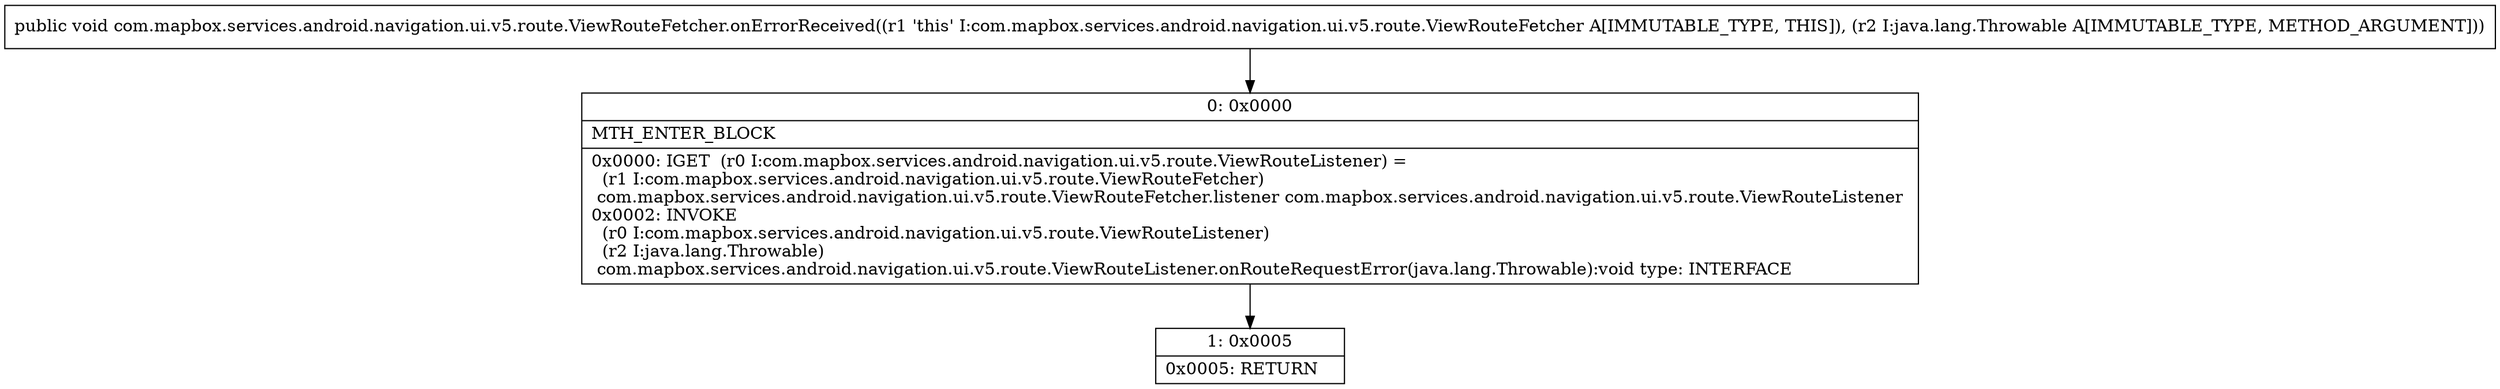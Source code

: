 digraph "CFG forcom.mapbox.services.android.navigation.ui.v5.route.ViewRouteFetcher.onErrorReceived(Ljava\/lang\/Throwable;)V" {
Node_0 [shape=record,label="{0\:\ 0x0000|MTH_ENTER_BLOCK\l|0x0000: IGET  (r0 I:com.mapbox.services.android.navigation.ui.v5.route.ViewRouteListener) = \l  (r1 I:com.mapbox.services.android.navigation.ui.v5.route.ViewRouteFetcher)\l com.mapbox.services.android.navigation.ui.v5.route.ViewRouteFetcher.listener com.mapbox.services.android.navigation.ui.v5.route.ViewRouteListener \l0x0002: INVOKE  \l  (r0 I:com.mapbox.services.android.navigation.ui.v5.route.ViewRouteListener)\l  (r2 I:java.lang.Throwable)\l com.mapbox.services.android.navigation.ui.v5.route.ViewRouteListener.onRouteRequestError(java.lang.Throwable):void type: INTERFACE \l}"];
Node_1 [shape=record,label="{1\:\ 0x0005|0x0005: RETURN   \l}"];
MethodNode[shape=record,label="{public void com.mapbox.services.android.navigation.ui.v5.route.ViewRouteFetcher.onErrorReceived((r1 'this' I:com.mapbox.services.android.navigation.ui.v5.route.ViewRouteFetcher A[IMMUTABLE_TYPE, THIS]), (r2 I:java.lang.Throwable A[IMMUTABLE_TYPE, METHOD_ARGUMENT])) }"];
MethodNode -> Node_0;
Node_0 -> Node_1;
}

